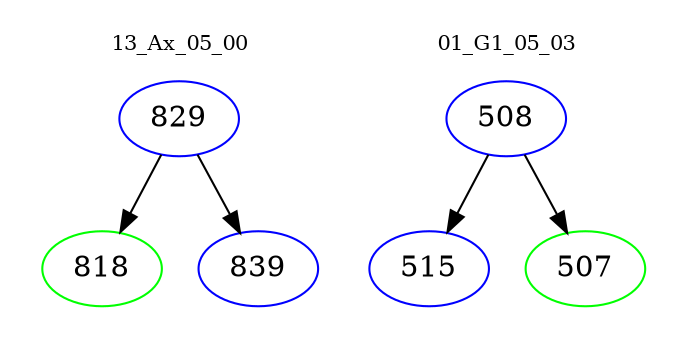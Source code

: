 digraph{
subgraph cluster_0 {
color = white
label = "13_Ax_05_00";
fontsize=10;
T0_829 [label="829", color="blue"]
T0_829 -> T0_818 [color="black"]
T0_818 [label="818", color="green"]
T0_829 -> T0_839 [color="black"]
T0_839 [label="839", color="blue"]
}
subgraph cluster_1 {
color = white
label = "01_G1_05_03";
fontsize=10;
T1_508 [label="508", color="blue"]
T1_508 -> T1_515 [color="black"]
T1_515 [label="515", color="blue"]
T1_508 -> T1_507 [color="black"]
T1_507 [label="507", color="green"]
}
}
